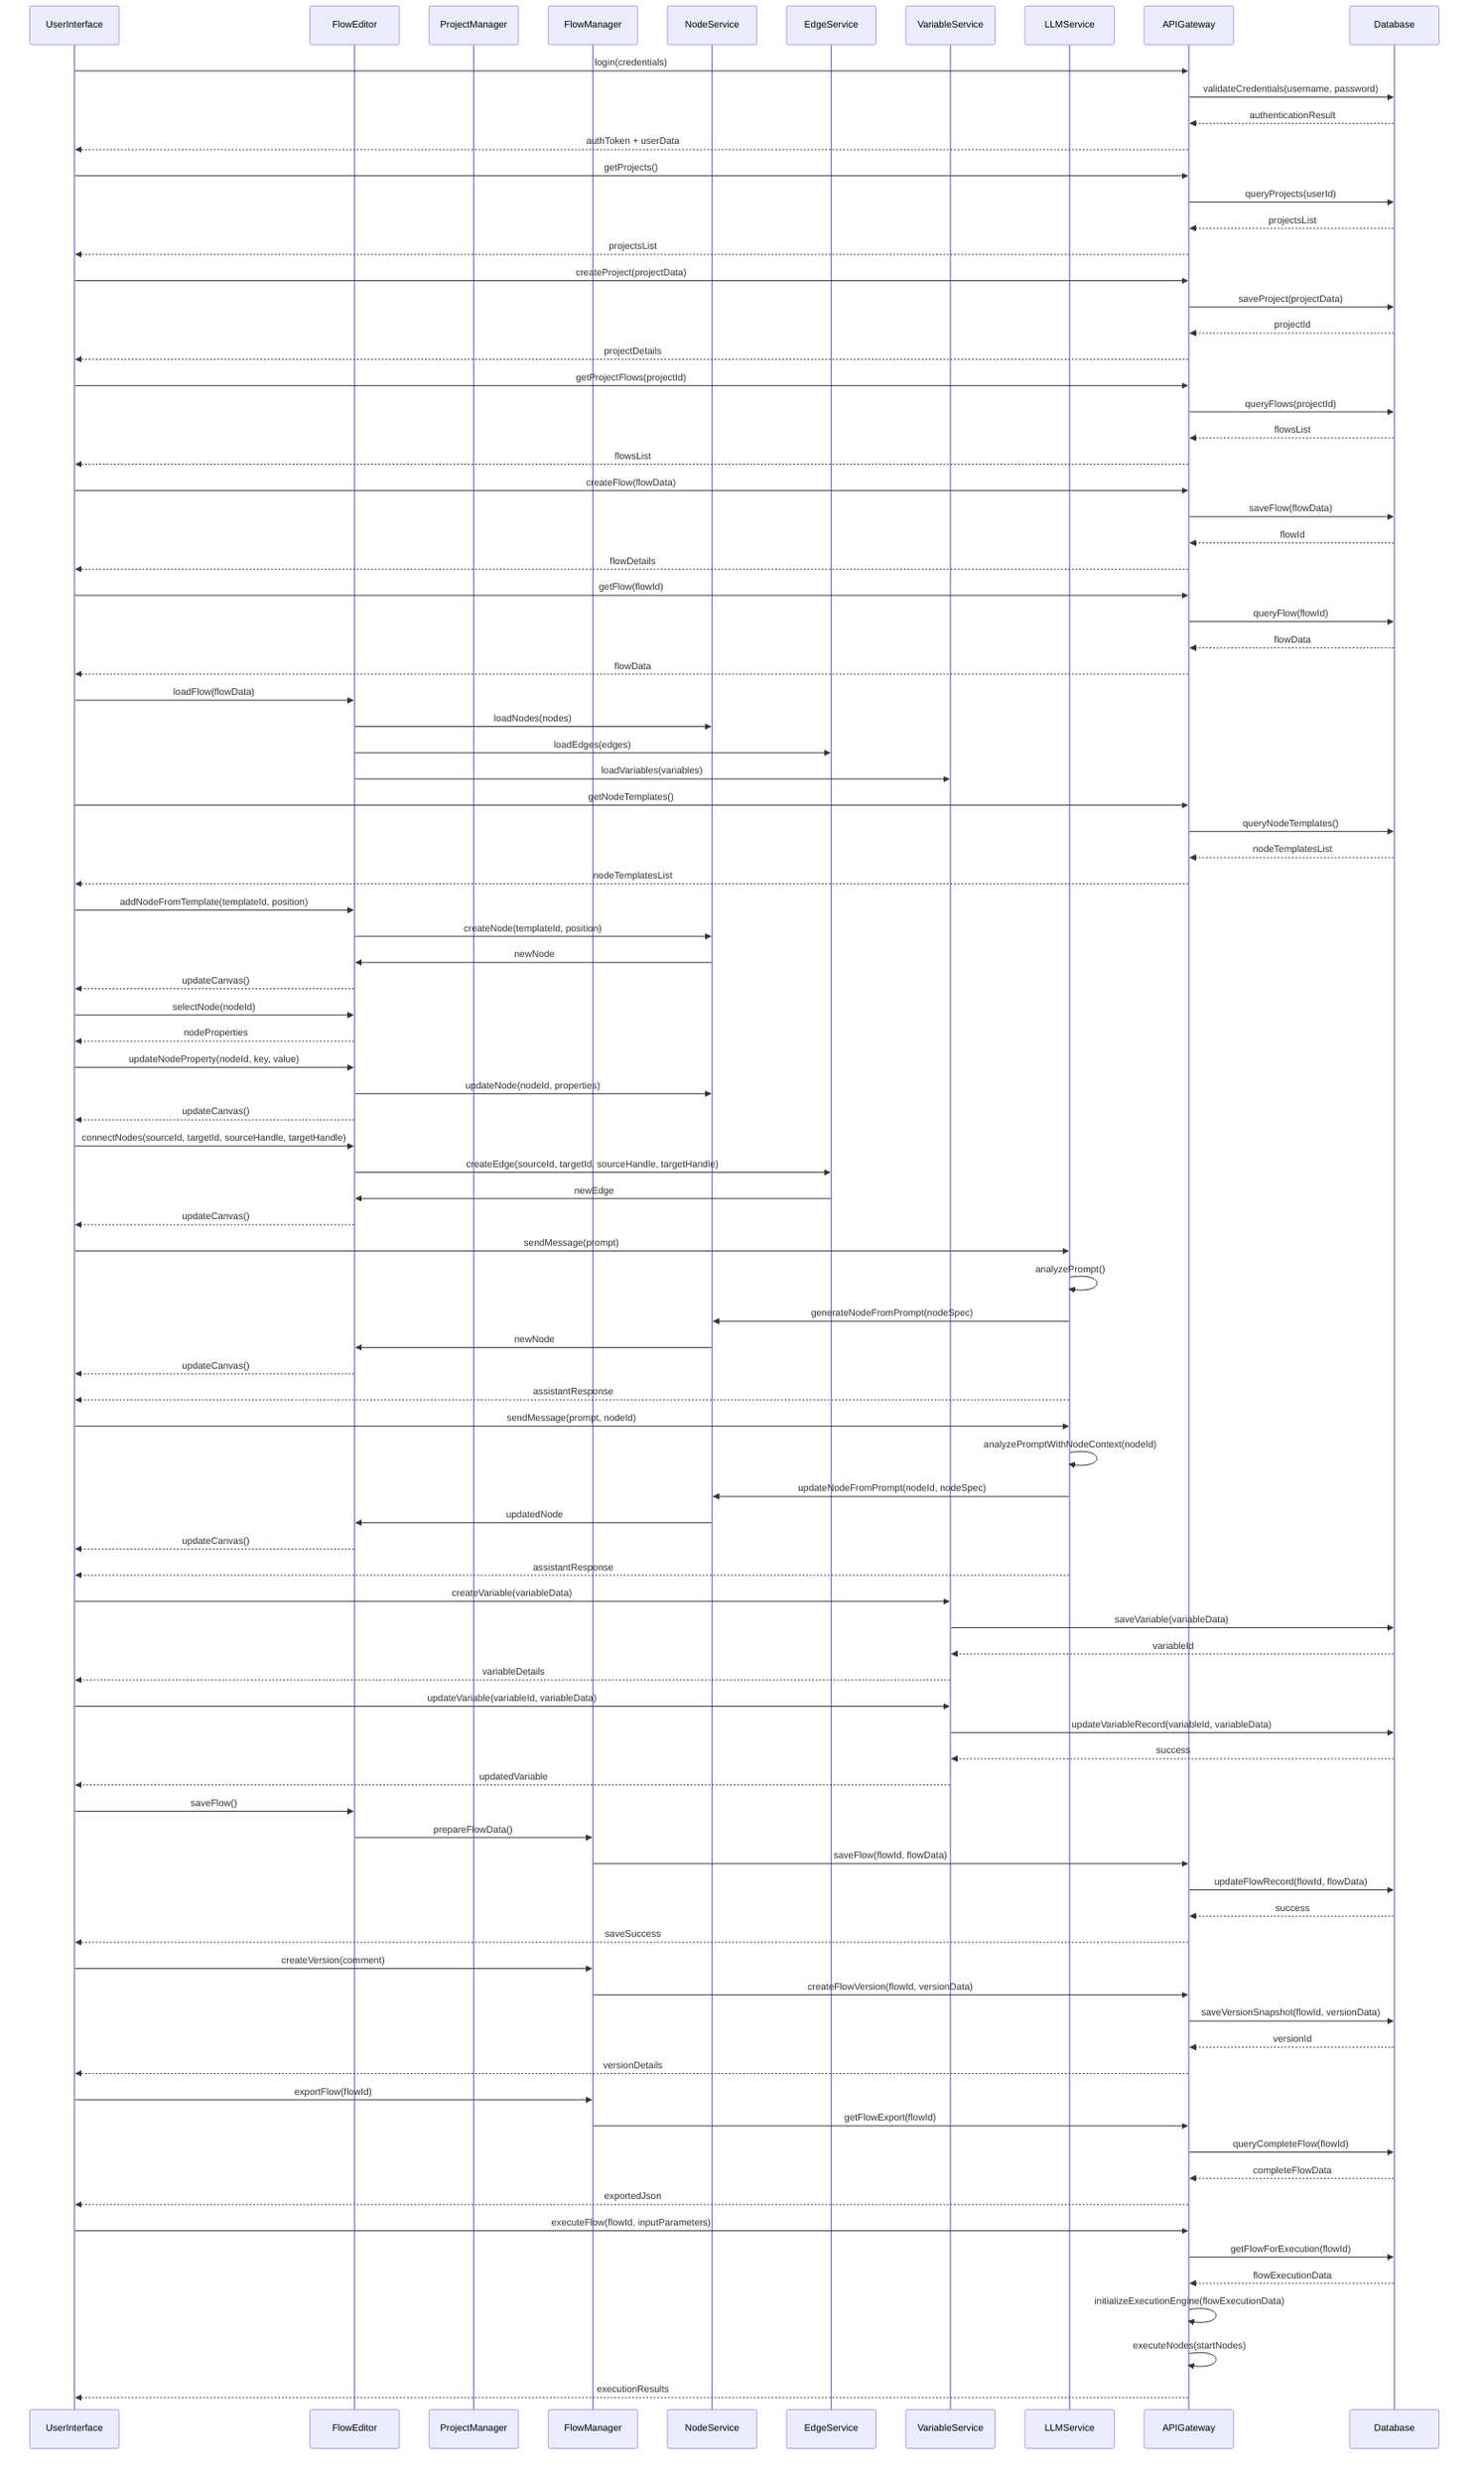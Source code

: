 sequenceDiagram
    participant UI as UserInterface
    participant FE as FlowEditor
    participant PM as ProjectManager
    participant FM as FlowManager
    participant NS as NodeService
    participant ES as EdgeService
    participant VS as VariableService
    participant LLM as LLMService
    participant API as APIGateway
    participant DB as Database

    %% 用户登录流程
    UI->>API: login(credentials)
    API->>DB: validateCredentials(username, password)
    DB-->>API: authenticationResult
    API-->>UI: authToken + userData

    %% 加载项目列表
    UI->>API: getProjects()
    API->>DB: queryProjects(userId)
    DB-->>API: projectsList
    API-->>UI: projectsList

    %% 创建新项目
    UI->>API: createProject(projectData)
    API->>DB: saveProject(projectData)
    DB-->>API: projectId
    API-->>UI: projectDetails

    %% 打开项目并加载流程图列表
    UI->>API: getProjectFlows(projectId)
    API->>DB: queryFlows(projectId)
    DB-->>API: flowsList
    API-->>UI: flowsList

    %% 创建新流程图
    UI->>API: createFlow(flowData)
    API->>DB: saveFlow(flowData)
    DB-->>API: flowId
    API-->>UI: flowDetails

    %% 加载流程图
    UI->>API: getFlow(flowId)
    API->>DB: queryFlow(flowId)
    DB-->>API: flowData
    API-->>UI: flowData
    UI->>FE: loadFlow(flowData)
    FE->>NS: loadNodes(nodes)
    FE->>ES: loadEdges(edges)
    FE->>VS: loadVariables(variables)

    %% 添加节点 - 通过模板
    UI->>API: getNodeTemplates()
    API->>DB: queryNodeTemplates()
    DB-->>API: nodeTemplatesList
    API-->>UI: nodeTemplatesList
    UI->>FE: addNodeFromTemplate(templateId, position)
    FE->>NS: createNode(templateId, position)
    NS->>FE: newNode
    FE-->>UI: updateCanvas()

    %% 编辑节点属性
    UI->>FE: selectNode(nodeId)
    FE-->>UI: nodeProperties
    UI->>FE: updateNodeProperty(nodeId, key, value)
    FE->>NS: updateNode(nodeId, properties)
    FE-->>UI: updateCanvas()

    %% 连接节点 (创建边)
    UI->>FE: connectNodes(sourceId, targetId, sourceHandle, targetHandle)
    FE->>ES: createEdge(sourceId, targetId, sourceHandle, targetHandle)
    ES->>FE: newEdge
    FE-->>UI: updateCanvas()

    %% 使用AI助手生成节点
    UI->>LLM: sendMessage(prompt)
    LLM->>LLM: analyzePrompt()
    LLM->>NS: generateNodeFromPrompt(nodeSpec)
    NS->>FE: newNode
    FE-->>UI: updateCanvas()
    LLM-->>UI: assistantResponse

    %% 使用AI助手修改节点
    UI->>LLM: sendMessage(prompt, nodeId)
    LLM->>LLM: analyzePromptWithNodeContext(nodeId)
    LLM->>NS: updateNodeFromPrompt(nodeId, nodeSpec)
    NS->>FE: updatedNode
    FE-->>UI: updateCanvas()
    LLM-->>UI: assistantResponse

    %% 管理全局变量
    UI->>VS: createVariable(variableData)
    VS->>DB: saveVariable(variableData)
    DB-->>VS: variableId
    VS-->>UI: variableDetails

    UI->>VS: updateVariable(variableId, variableData)
    VS->>DB: updateVariableRecord(variableId, variableData)
    DB-->>VS: success
    VS-->>UI: updatedVariable

    %% 保存流程图
    UI->>FE: saveFlow()
    FE->>FM: prepareFlowData()
    FM->>API: saveFlow(flowId, flowData)
    API->>DB: updateFlowRecord(flowId, flowData)
    DB-->>API: success
    API-->>UI: saveSuccess

    %% 创建版本快照
    UI->>FM: createVersion(comment)
    FM->>API: createFlowVersion(flowId, versionData)
    API->>DB: saveVersionSnapshot(flowId, versionData)
    DB-->>API: versionId
    API-->>UI: versionDetails

    %% 导出流程图
    UI->>FM: exportFlow(flowId)
    FM->>API: getFlowExport(flowId)
    API->>DB: queryCompleteFlow(flowId)
    DB-->>API: completeFlowData
    API-->>UI: exportedJson

    %% 执行流程图
    UI->>API: executeFlow(flowId, inputParameters)
    API->>DB: getFlowForExecution(flowId)
    DB-->>API: flowExecutionData
    API->>API: initializeExecutionEngine(flowExecutionData)
    API->>API: executeNodes(startNodes)
    API-->>UI: executionResults